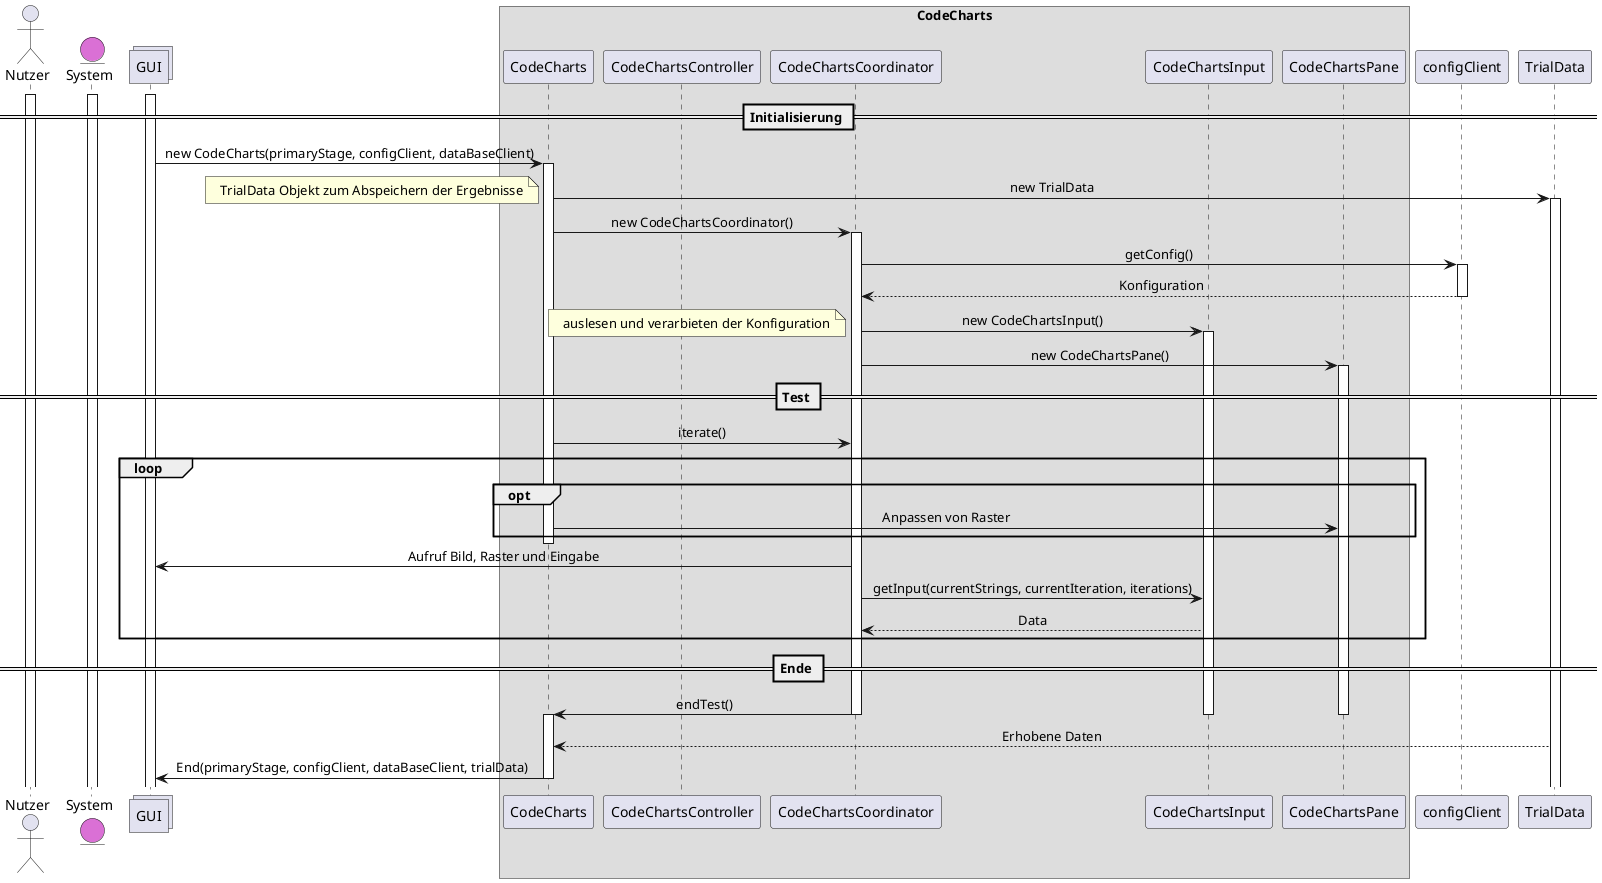 @startuml codecharts
skinparam defaultTextAlignment center

actor       Nutzer          as n
entity      System          as s    #DA70D5
collections GUI             as g

box CodeCharts

participant CodeCharts              as cc
participant CodeChartsController    as ct
participant CodeChartsCoordinator   as co
participant CodeChartsInput         as ci
participant CodeChartsPane          as cp
end box

participant configClient            as c
participant TrialData               as td

activate n
activate s
activate g

== Initialisierung ==
g -> cc : new CodeCharts(primaryStage, configClient, dataBaseClient)
activate cc
cc -> td : new TrialData
activate td
note left: TrialData Objekt zum Abspeichern der Ergebnisse
cc -> co : new CodeChartsCoordinator()
activate co
co -> c : getConfig()
activate c
c --> co : Konfiguration
deactivate c
co -> ci : new CodeChartsInput()
activate ci
note left : auslesen und verarbieten der Konfiguration
co -> cp : new CodeChartsPane()
activate cp

== Test ==
cc -> co : iterate()
loop
    opt
        cc -> cp : Anpassen von Raster
    end
    deactivate cc
    activate co
    co -> g : Aufruf Bild, Raster und Eingabe
    co -> ci : getInput(currentStrings, currentIteration, iterations)
    ci --> co : Data
end

== Ende == 
co -> cc : endTest()
deactivate co
deactivate cp
deactivate ci
activate cc
td --> cc : Erhobene Daten
cc -> g : End(primaryStage, configClient, dataBaseClient, trialData)
deactivate cc

@enduml
